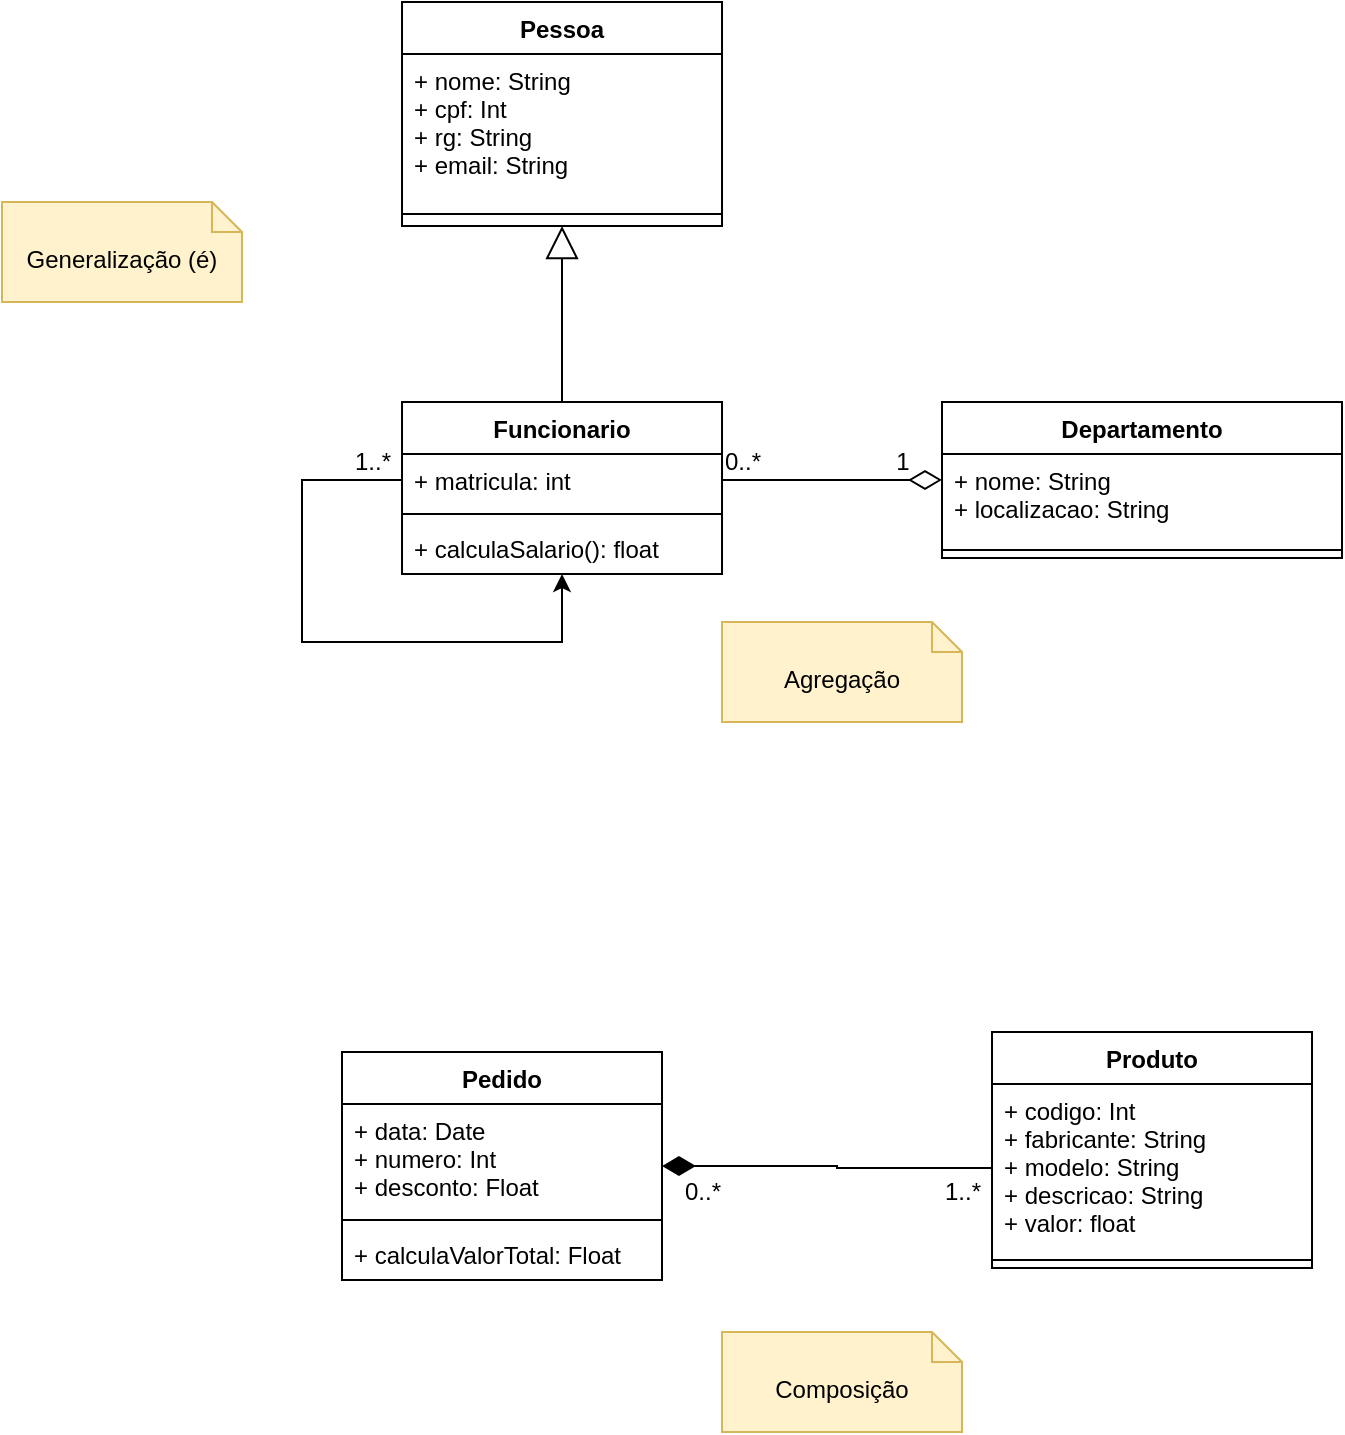 <mxfile version="17.4.6" type="device" pages="2"><diagram id="_ObS-5zwXteXyKoHkdfw" name="DCL-Exemplos"><mxGraphModel dx="1051" dy="690" grid="1" gridSize="10" guides="1" tooltips="1" connect="1" arrows="1" fold="1" page="1" pageScale="1" pageWidth="827" pageHeight="1169" math="0" shadow="0"><root><mxCell id="0"/><mxCell id="1" parent="0"/><mxCell id="qrc6UpTYyphG8Dptsq8u-12" style="edgeStyle=orthogonalEdgeStyle;rounded=0;orthogonalLoop=1;jettySize=auto;html=1;endArrow=block;endFill=0;jumpSize=9;endSize=14;" edge="1" parent="1" source="qrc6UpTYyphG8Dptsq8u-1" target="qrc6UpTYyphG8Dptsq8u-8"><mxGeometry relative="1" as="geometry"/></mxCell><mxCell id="qrc6UpTYyphG8Dptsq8u-1" value="Funcionario" style="swimlane;fontStyle=1;align=center;verticalAlign=top;childLayout=stackLayout;horizontal=1;startSize=26;horizontalStack=0;resizeParent=1;resizeParentMax=0;resizeLast=0;collapsible=1;marginBottom=0;" vertex="1" parent="1"><mxGeometry x="220.01" y="270" width="160" height="86" as="geometry"><mxRectangle x="120" y="150" width="100" height="26" as="alternateBounds"/></mxGeometry></mxCell><mxCell id="qrc6UpTYyphG8Dptsq8u-5" style="edgeStyle=orthogonalEdgeStyle;rounded=0;orthogonalLoop=1;jettySize=auto;html=1;" edge="1" parent="qrc6UpTYyphG8Dptsq8u-1" source="qrc6UpTYyphG8Dptsq8u-2" target="qrc6UpTYyphG8Dptsq8u-4"><mxGeometry relative="1" as="geometry"><Array as="points"><mxPoint x="-50" y="39"/><mxPoint x="-50" y="120"/><mxPoint x="80" y="120"/></Array></mxGeometry></mxCell><mxCell id="qrc6UpTYyphG8Dptsq8u-2" value="+ matricula: int" style="text;strokeColor=none;fillColor=none;align=left;verticalAlign=top;spacingLeft=4;spacingRight=4;overflow=hidden;rotatable=0;points=[[0,0.5],[1,0.5]];portConstraint=eastwest;" vertex="1" parent="qrc6UpTYyphG8Dptsq8u-1"><mxGeometry y="26" width="160" height="26" as="geometry"/></mxCell><mxCell id="qrc6UpTYyphG8Dptsq8u-3" value="" style="line;strokeWidth=1;fillColor=none;align=left;verticalAlign=middle;spacingTop=-1;spacingLeft=3;spacingRight=3;rotatable=0;labelPosition=right;points=[];portConstraint=eastwest;" vertex="1" parent="qrc6UpTYyphG8Dptsq8u-1"><mxGeometry y="52" width="160" height="8" as="geometry"/></mxCell><mxCell id="qrc6UpTYyphG8Dptsq8u-4" value="+ calculaSalario(): float" style="text;strokeColor=none;fillColor=none;align=left;verticalAlign=top;spacingLeft=4;spacingRight=4;overflow=hidden;rotatable=0;points=[[0,0.5],[1,0.5]];portConstraint=eastwest;" vertex="1" parent="qrc6UpTYyphG8Dptsq8u-1"><mxGeometry y="60" width="160" height="26" as="geometry"/></mxCell><mxCell id="qrc6UpTYyphG8Dptsq8u-7" value="1..*" style="text;html=1;align=center;verticalAlign=middle;resizable=0;points=[];autosize=1;strokeColor=none;fillColor=none;" vertex="1" parent="1"><mxGeometry x="190.01" y="290" width="30" height="20" as="geometry"/></mxCell><mxCell id="qrc6UpTYyphG8Dptsq8u-8" value="Pessoa" style="swimlane;fontStyle=1;align=center;verticalAlign=top;childLayout=stackLayout;horizontal=1;startSize=26;horizontalStack=0;resizeParent=1;resizeParentMax=0;resizeLast=0;collapsible=1;marginBottom=0;" vertex="1" parent="1"><mxGeometry x="220.01" y="70" width="160" height="112" as="geometry"/></mxCell><mxCell id="qrc6UpTYyphG8Dptsq8u-9" value="+ nome: String&#10;+ cpf: Int&#10;+ rg: String&#10;+ email: String&#10;" style="text;strokeColor=none;fillColor=none;align=left;verticalAlign=top;spacingLeft=4;spacingRight=4;overflow=hidden;rotatable=0;points=[[0,0.5],[1,0.5]];portConstraint=eastwest;" vertex="1" parent="qrc6UpTYyphG8Dptsq8u-8"><mxGeometry y="26" width="160" height="74" as="geometry"/></mxCell><mxCell id="qrc6UpTYyphG8Dptsq8u-10" value="" style="line;strokeWidth=1;fillColor=none;align=left;verticalAlign=middle;spacingTop=-1;spacingLeft=3;spacingRight=3;rotatable=0;labelPosition=right;points=[];portConstraint=eastwest;" vertex="1" parent="qrc6UpTYyphG8Dptsq8u-8"><mxGeometry y="100" width="160" height="12" as="geometry"/></mxCell><mxCell id="qrc6UpTYyphG8Dptsq8u-14" value="Generalização (é)" style="shape=note2;boundedLbl=1;whiteSpace=wrap;html=1;size=15;verticalAlign=top;align=center;fillColor=#fff2cc;strokeColor=#d6b656;" vertex="1" parent="1"><mxGeometry x="20" y="170" width="120" height="50" as="geometry"/></mxCell><mxCell id="qrc6UpTYyphG8Dptsq8u-21" value="Departamento" style="swimlane;fontStyle=1;align=center;verticalAlign=top;childLayout=stackLayout;horizontal=1;startSize=26;horizontalStack=0;resizeParent=1;resizeParentMax=0;resizeLast=0;collapsible=1;marginBottom=0;" vertex="1" parent="1"><mxGeometry x="490" y="270" width="200" height="78" as="geometry"/></mxCell><mxCell id="qrc6UpTYyphG8Dptsq8u-22" value="+ nome: String&#10;+ localizacao: String" style="text;strokeColor=none;fillColor=none;align=left;verticalAlign=top;spacingLeft=4;spacingRight=4;overflow=hidden;rotatable=0;points=[[0,0.5],[1,0.5]];portConstraint=eastwest;" vertex="1" parent="qrc6UpTYyphG8Dptsq8u-21"><mxGeometry y="26" width="200" height="44" as="geometry"/></mxCell><mxCell id="qrc6UpTYyphG8Dptsq8u-23" value="" style="line;strokeWidth=1;fillColor=none;align=left;verticalAlign=middle;spacingTop=-1;spacingLeft=3;spacingRight=3;rotatable=0;labelPosition=right;points=[];portConstraint=eastwest;" vertex="1" parent="qrc6UpTYyphG8Dptsq8u-21"><mxGeometry y="70" width="200" height="8" as="geometry"/></mxCell><mxCell id="qrc6UpTYyphG8Dptsq8u-25" style="edgeStyle=orthogonalEdgeStyle;rounded=0;jumpSize=10;orthogonalLoop=1;jettySize=auto;html=1;endArrow=diamondThin;endFill=0;endSize=14;" edge="1" parent="1" source="qrc6UpTYyphG8Dptsq8u-2" target="qrc6UpTYyphG8Dptsq8u-21"><mxGeometry relative="1" as="geometry"/></mxCell><mxCell id="qrc6UpTYyphG8Dptsq8u-26" value="1" style="text;html=1;align=center;verticalAlign=middle;resizable=0;points=[];autosize=1;strokeColor=none;fillColor=none;" vertex="1" parent="1"><mxGeometry x="460" y="290" width="20" height="20" as="geometry"/></mxCell><mxCell id="qrc6UpTYyphG8Dptsq8u-27" value="0..*" style="text;html=1;align=center;verticalAlign=middle;resizable=0;points=[];autosize=1;strokeColor=none;fillColor=none;" vertex="1" parent="1"><mxGeometry x="375.01" y="290" width="30" height="20" as="geometry"/></mxCell><mxCell id="qrc6UpTYyphG8Dptsq8u-28" value="Agregação" style="shape=note2;boundedLbl=1;whiteSpace=wrap;html=1;size=15;verticalAlign=top;align=center;fillColor=#fff2cc;strokeColor=#d6b656;" vertex="1" parent="1"><mxGeometry x="380.01" y="380" width="120" height="50" as="geometry"/></mxCell><mxCell id="qrc6UpTYyphG8Dptsq8u-29" value="Pedido" style="swimlane;fontStyle=1;align=center;verticalAlign=top;childLayout=stackLayout;horizontal=1;startSize=26;horizontalStack=0;resizeParent=1;resizeParentMax=0;resizeLast=0;collapsible=1;marginBottom=0;" vertex="1" parent="1"><mxGeometry x="190" y="595" width="160" height="114" as="geometry"/></mxCell><mxCell id="qrc6UpTYyphG8Dptsq8u-30" value="+ data: Date&#10;+ numero: Int&#10;+ desconto: Float" style="text;strokeColor=none;fillColor=none;align=left;verticalAlign=top;spacingLeft=4;spacingRight=4;overflow=hidden;rotatable=0;points=[[0,0.5],[1,0.5]];portConstraint=eastwest;" vertex="1" parent="qrc6UpTYyphG8Dptsq8u-29"><mxGeometry y="26" width="160" height="54" as="geometry"/></mxCell><mxCell id="qrc6UpTYyphG8Dptsq8u-31" value="" style="line;strokeWidth=1;fillColor=none;align=left;verticalAlign=middle;spacingTop=-1;spacingLeft=3;spacingRight=3;rotatable=0;labelPosition=right;points=[];portConstraint=eastwest;" vertex="1" parent="qrc6UpTYyphG8Dptsq8u-29"><mxGeometry y="80" width="160" height="8" as="geometry"/></mxCell><mxCell id="qrc6UpTYyphG8Dptsq8u-32" value="+ calculaValorTotal: Float" style="text;strokeColor=none;fillColor=none;align=left;verticalAlign=top;spacingLeft=4;spacingRight=4;overflow=hidden;rotatable=0;points=[[0,0.5],[1,0.5]];portConstraint=eastwest;" vertex="1" parent="qrc6UpTYyphG8Dptsq8u-29"><mxGeometry y="88" width="160" height="26" as="geometry"/></mxCell><mxCell id="qrc6UpTYyphG8Dptsq8u-33" value="Produto" style="swimlane;fontStyle=1;align=center;verticalAlign=top;childLayout=stackLayout;horizontal=1;startSize=26;horizontalStack=0;resizeParent=1;resizeParentMax=0;resizeLast=0;collapsible=1;marginBottom=0;" vertex="1" parent="1"><mxGeometry x="515.01" y="585" width="160" height="118" as="geometry"/></mxCell><mxCell id="qrc6UpTYyphG8Dptsq8u-34" value="+ codigo: Int&#10;+ fabricante: String&#10;+ modelo: String&#10;+ descricao: String&#10;+ valor: float" style="text;strokeColor=none;fillColor=none;align=left;verticalAlign=top;spacingLeft=4;spacingRight=4;overflow=hidden;rotatable=0;points=[[0,0.5],[1,0.5]];portConstraint=eastwest;" vertex="1" parent="qrc6UpTYyphG8Dptsq8u-33"><mxGeometry y="26" width="160" height="84" as="geometry"/></mxCell><mxCell id="qrc6UpTYyphG8Dptsq8u-35" value="" style="line;strokeWidth=1;fillColor=none;align=left;verticalAlign=middle;spacingTop=-1;spacingLeft=3;spacingRight=3;rotatable=0;labelPosition=right;points=[];portConstraint=eastwest;" vertex="1" parent="qrc6UpTYyphG8Dptsq8u-33"><mxGeometry y="110" width="160" height="8" as="geometry"/></mxCell><mxCell id="qrc6UpTYyphG8Dptsq8u-38" style="edgeStyle=orthogonalEdgeStyle;rounded=0;jumpSize=10;orthogonalLoop=1;jettySize=auto;html=1;startArrow=none;startFill=0;endArrow=diamondThin;endFill=1;endSize=14;" edge="1" parent="1" source="qrc6UpTYyphG8Dptsq8u-34" target="qrc6UpTYyphG8Dptsq8u-29"><mxGeometry relative="1" as="geometry"/></mxCell><mxCell id="qrc6UpTYyphG8Dptsq8u-39" value="Composição" style="shape=note2;boundedLbl=1;whiteSpace=wrap;html=1;size=15;verticalAlign=top;align=center;fillColor=#fff2cc;strokeColor=#d6b656;" vertex="1" parent="1"><mxGeometry x="380.01" y="735" width="120" height="50" as="geometry"/></mxCell><mxCell id="qrc6UpTYyphG8Dptsq8u-40" value="0..*" style="text;html=1;align=center;verticalAlign=middle;resizable=0;points=[];autosize=1;strokeColor=none;fillColor=none;" vertex="1" parent="1"><mxGeometry x="355" y="655" width="30" height="20" as="geometry"/></mxCell><mxCell id="qrc6UpTYyphG8Dptsq8u-41" value="1..*" style="text;html=1;align=center;verticalAlign=middle;resizable=0;points=[];autosize=1;strokeColor=none;fillColor=none;" vertex="1" parent="1"><mxGeometry x="485.01" y="655" width="30" height="20" as="geometry"/></mxCell></root></mxGraphModel></diagram><diagram id="RUrAeLtEGYZZHHmRT6-T" name="Diagrama de Objetos"><mxGraphModel dx="901" dy="591" grid="1" gridSize="10" guides="1" tooltips="1" connect="1" arrows="1" fold="1" page="1" pageScale="1" pageWidth="827" pageHeight="1169" math="0" shadow="0"><root><mxCell id="0"/><mxCell id="1" parent="0"/><mxCell id="fc0OiKnaL2zdXrPhdBWD-1" value="Cliente" style="swimlane;fontStyle=1;align=center;verticalAlign=top;childLayout=stackLayout;horizontal=1;startSize=26;horizontalStack=0;resizeParent=1;resizeParentMax=0;resizeLast=0;collapsible=1;marginBottom=0;" vertex="1" parent="1"><mxGeometry x="120" y="95" width="160" height="88" as="geometry"/></mxCell><mxCell id="fc0OiKnaL2zdXrPhdBWD-2" value="+ id: Int&#10;+ nome: String&#10;+ email: String" style="text;strokeColor=none;fillColor=none;align=left;verticalAlign=top;spacingLeft=4;spacingRight=4;overflow=hidden;rotatable=0;points=[[0,0.5],[1,0.5]];portConstraint=eastwest;" vertex="1" parent="fc0OiKnaL2zdXrPhdBWD-1"><mxGeometry y="26" width="160" height="54" as="geometry"/></mxCell><mxCell id="fc0OiKnaL2zdXrPhdBWD-3" value="" style="line;strokeWidth=1;fillColor=none;align=left;verticalAlign=middle;spacingTop=-1;spacingLeft=3;spacingRight=3;rotatable=0;labelPosition=right;points=[];portConstraint=eastwest;" vertex="1" parent="fc0OiKnaL2zdXrPhdBWD-1"><mxGeometry y="80" width="160" height="8" as="geometry"/></mxCell><mxCell id="fc0OiKnaL2zdXrPhdBWD-5" value="Reclamação" style="swimlane;fontStyle=1;align=center;verticalAlign=top;childLayout=stackLayout;horizontal=1;startSize=26;horizontalStack=0;resizeParent=1;resizeParentMax=0;resizeLast=0;collapsible=1;marginBottom=0;" vertex="1" parent="1"><mxGeometry x="390" y="90" width="160" height="98" as="geometry"/></mxCell><mxCell id="fc0OiKnaL2zdXrPhdBWD-6" value="+ id: Int&#10;+ data: Data&#10;+ assunto: String&#10;+ descricao: String" style="text;strokeColor=none;fillColor=none;align=left;verticalAlign=top;spacingLeft=4;spacingRight=4;overflow=hidden;rotatable=0;points=[[0,0.5],[1,0.5]];portConstraint=eastwest;" vertex="1" parent="fc0OiKnaL2zdXrPhdBWD-5"><mxGeometry y="26" width="160" height="64" as="geometry"/></mxCell><mxCell id="fc0OiKnaL2zdXrPhdBWD-7" value="" style="line;strokeWidth=1;fillColor=none;align=left;verticalAlign=middle;spacingTop=-1;spacingLeft=3;spacingRight=3;rotatable=0;labelPosition=right;points=[];portConstraint=eastwest;" vertex="1" parent="fc0OiKnaL2zdXrPhdBWD-5"><mxGeometry y="90" width="160" height="8" as="geometry"/></mxCell><mxCell id="-66rF2eg2yG4Fl17XrZe-2" style="edgeStyle=orthogonalEdgeStyle;rounded=0;jumpSize=10;orthogonalLoop=1;jettySize=auto;html=1;startArrow=none;startFill=0;endArrow=diamondThin;endFill=1;endSize=14;" edge="1" parent="1" source="fc0OiKnaL2zdXrPhdBWD-1" target="fc0OiKnaL2zdXrPhdBWD-5"><mxGeometry relative="1" as="geometry"/></mxCell><mxCell id="Q6RfHLkV631voou6wIVC-1" value="Tecnico" style="swimlane;fontStyle=1;align=center;verticalAlign=top;childLayout=stackLayout;horizontal=1;startSize=26;horizontalStack=0;resizeParent=1;resizeParentMax=0;resizeLast=0;collapsible=1;marginBottom=0;" vertex="1" parent="1"><mxGeometry x="640" y="95" width="160" height="88" as="geometry"/></mxCell><mxCell id="Q6RfHLkV631voou6wIVC-2" value="+ id: Int&#10;+ nome: String&#10;+ departamento: String" style="text;strokeColor=none;fillColor=none;align=left;verticalAlign=top;spacingLeft=4;spacingRight=4;overflow=hidden;rotatable=0;points=[[0,0.5],[1,0.5]];portConstraint=eastwest;" vertex="1" parent="Q6RfHLkV631voou6wIVC-1"><mxGeometry y="26" width="160" height="54" as="geometry"/></mxCell><mxCell id="Q6RfHLkV631voou6wIVC-3" value="" style="line;strokeWidth=1;fillColor=none;align=left;verticalAlign=middle;spacingTop=-1;spacingLeft=3;spacingRight=3;rotatable=0;labelPosition=right;points=[];portConstraint=eastwest;" vertex="1" parent="Q6RfHLkV631voou6wIVC-1"><mxGeometry y="80" width="160" height="8" as="geometry"/></mxCell><mxCell id="Q6RfHLkV631voou6wIVC-6" value="0..*" style="text;html=1;align=center;verticalAlign=middle;resizable=0;points=[];autosize=1;strokeColor=none;fillColor=none;" vertex="1" parent="1"><mxGeometry x="280" y="120" width="30" height="20" as="geometry"/></mxCell><mxCell id="Q6RfHLkV631voou6wIVC-7" value="1" style="text;html=1;align=center;verticalAlign=middle;resizable=0;points=[];autosize=1;strokeColor=none;fillColor=none;" vertex="1" parent="1"><mxGeometry x="360" y="120" width="20" height="20" as="geometry"/></mxCell><mxCell id="aUOY8MOIWuCu-MuRVgNV-1" style="edgeStyle=orthogonalEdgeStyle;rounded=0;jumpSize=10;orthogonalLoop=1;jettySize=auto;html=1;startArrow=none;startFill=0;endArrow=diamondThin;endFill=0;endSize=14;" edge="1" parent="1" source="fc0OiKnaL2zdXrPhdBWD-5" target="Q6RfHLkV631voou6wIVC-1"><mxGeometry relative="1" as="geometry"/></mxCell><mxCell id="aUOY8MOIWuCu-MuRVgNV-2" value="*" style="text;html=1;align=center;verticalAlign=middle;resizable=0;points=[];autosize=1;strokeColor=none;fillColor=none;" vertex="1" parent="1"><mxGeometry x="550" y="120" width="20" height="20" as="geometry"/></mxCell><mxCell id="aUOY8MOIWuCu-MuRVgNV-8" style="edgeStyle=orthogonalEdgeStyle;rounded=0;jumpSize=10;orthogonalLoop=1;jettySize=auto;html=1;startArrow=none;startFill=0;endArrow=none;endFill=0;endSize=14;" edge="1" parent="1" source="aUOY8MOIWuCu-MuRVgNV-4" target="fc0OiKnaL2zdXrPhdBWD-5"><mxGeometry relative="1" as="geometry"/></mxCell><mxCell id="aUOY8MOIWuCu-MuRVgNV-4" value="StatusReclamacao" style="swimlane;fontStyle=1;align=center;verticalAlign=top;childLayout=stackLayout;horizontal=1;startSize=26;horizontalStack=0;resizeParent=1;resizeParentMax=0;resizeLast=0;collapsible=1;marginBottom=0;" vertex="1" parent="1"><mxGeometry x="390" y="260" width="160" height="68" as="geometry"/></mxCell><mxCell id="aUOY8MOIWuCu-MuRVgNV-5" value="+ status: String" style="text;strokeColor=none;fillColor=none;align=left;verticalAlign=top;spacingLeft=4;spacingRight=4;overflow=hidden;rotatable=0;points=[[0,0.5],[1,0.5]];portConstraint=eastwest;" vertex="1" parent="aUOY8MOIWuCu-MuRVgNV-4"><mxGeometry y="26" width="160" height="34" as="geometry"/></mxCell><mxCell id="aUOY8MOIWuCu-MuRVgNV-6" value="" style="line;strokeWidth=1;fillColor=none;align=left;verticalAlign=middle;spacingTop=-1;spacingLeft=3;spacingRight=3;rotatable=0;labelPosition=right;points=[];portConstraint=eastwest;" vertex="1" parent="aUOY8MOIWuCu-MuRVgNV-4"><mxGeometry y="60" width="160" height="8" as="geometry"/></mxCell><mxCell id="aUOY8MOIWuCu-MuRVgNV-13" style="edgeStyle=orthogonalEdgeStyle;rounded=0;jumpSize=10;orthogonalLoop=1;jettySize=auto;html=1;startArrow=none;startFill=0;endArrow=none;endFill=0;endSize=14;" edge="1" parent="1" source="aUOY8MOIWuCu-MuRVgNV-10" target="aUOY8MOIWuCu-MuRVgNV-11"><mxGeometry relative="1" as="geometry"/></mxCell><mxCell id="aUOY8MOIWuCu-MuRVgNV-10" value="&lt;p style=&quot;margin: 0px ; margin-top: 4px ; text-align: center ; text-decoration: underline&quot;&gt;&lt;b&gt;cliente: Cliente&lt;/b&gt;&lt;/p&gt;&lt;hr&gt;&lt;p style=&quot;margin: 0px ; margin-left: 8px&quot;&gt;id: 123&lt;br style=&quot;padding: 0px ; margin: 0px&quot;&gt;nome: &quot;Tabata&quot;&lt;br style=&quot;padding: 0px ; margin: 0px&quot;&gt;email: &quot;tabata@uni.com&quot;&lt;br&gt;&lt;/p&gt;" style="verticalAlign=top;align=left;overflow=fill;fontSize=12;fontFamily=Helvetica;html=1;" vertex="1" parent="1"><mxGeometry x="90" y="485" width="160" height="90" as="geometry"/></mxCell><mxCell id="aUOY8MOIWuCu-MuRVgNV-14" style="edgeStyle=orthogonalEdgeStyle;rounded=0;jumpSize=10;orthogonalLoop=1;jettySize=auto;html=1;startArrow=none;startFill=0;endArrow=none;endFill=0;endSize=14;exitX=1;exitY=0.5;exitDx=0;exitDy=0;" edge="1" parent="1" source="aUOY8MOIWuCu-MuRVgNV-11" target="aUOY8MOIWuCu-MuRVgNV-12"><mxGeometry relative="1" as="geometry"/></mxCell><mxCell id="aUOY8MOIWuCu-MuRVgNV-11" value="&lt;p style=&quot;margin: 0px ; margin-top: 4px ; text-align: center ; text-decoration: underline&quot;&gt;&lt;b&gt;reclamacao: Reclamacao&lt;/b&gt;&lt;/p&gt;&lt;hr&gt;&lt;p style=&quot;margin: 0px ; margin-left: 8px&quot;&gt;id: 2342&lt;br style=&quot;padding: 0px ; margin: 0px&quot;&gt;data: 12/05/2022&lt;br style=&quot;padding: 0px ; margin: 0px&quot;&gt;assunto: &quot;Chave do produto&quot;&lt;br style=&quot;padding: 0px ; margin: 0px&quot;&gt;descricao: &quot;A chave fornecida não funciona&lt;span&gt;&quot;&lt;/span&gt;&lt;/p&gt;" style="verticalAlign=top;align=left;overflow=fill;fontSize=12;fontFamily=Helvetica;html=1;" vertex="1" parent="1"><mxGeometry x="340" y="475" width="260" height="110" as="geometry"/></mxCell><mxCell id="aUOY8MOIWuCu-MuRVgNV-12" value="&lt;p style=&quot;margin: 0px ; margin-top: 4px ; text-align: center ; text-decoration: underline&quot;&gt;&lt;b&gt;tec: Tecnico&lt;/b&gt;&lt;/p&gt;&lt;hr&gt;&lt;p style=&quot;margin: 0px ; margin-left: 8px&quot;&gt;id: 7643&lt;br style=&quot;padding: 0px ; margin: 0px&quot;&gt;nome: &quot;Caique&quot;&lt;br style=&quot;padding: 0px ; margin: 0px&quot;&gt;departamento: &quot;Licenças&quot;&lt;br&gt;&lt;/p&gt;" style="verticalAlign=top;align=left;overflow=fill;fontSize=12;fontFamily=Helvetica;html=1;" vertex="1" parent="1"><mxGeometry x="540" y="620" width="230" height="90" as="geometry"/></mxCell><mxCell id="aUOY8MOIWuCu-MuRVgNV-16" style="edgeStyle=orthogonalEdgeStyle;rounded=0;jumpSize=10;orthogonalLoop=1;jettySize=auto;html=1;startArrow=none;startFill=0;endArrow=none;endFill=0;endSize=14;" edge="1" parent="1" source="aUOY8MOIWuCu-MuRVgNV-15" target="aUOY8MOIWuCu-MuRVgNV-11"><mxGeometry relative="1" as="geometry"/></mxCell><mxCell id="aUOY8MOIWuCu-MuRVgNV-15" value="&lt;p style=&quot;margin: 0px ; margin-top: 4px ; text-align: center ; text-decoration: underline&quot;&gt;&lt;b&gt;status: Status&lt;/b&gt;&lt;/p&gt;&lt;hr&gt;&lt;p style=&quot;margin: 0px ; margin-left: 8px&quot;&gt;status: &quot;Em análise&quot;&lt;br&gt;&lt;/p&gt;" style="verticalAlign=top;align=left;overflow=fill;fontSize=12;fontFamily=Helvetica;html=1;" vertex="1" parent="1"><mxGeometry x="250" y="690" width="190" height="60" as="geometry"/></mxCell></root></mxGraphModel></diagram></mxfile>